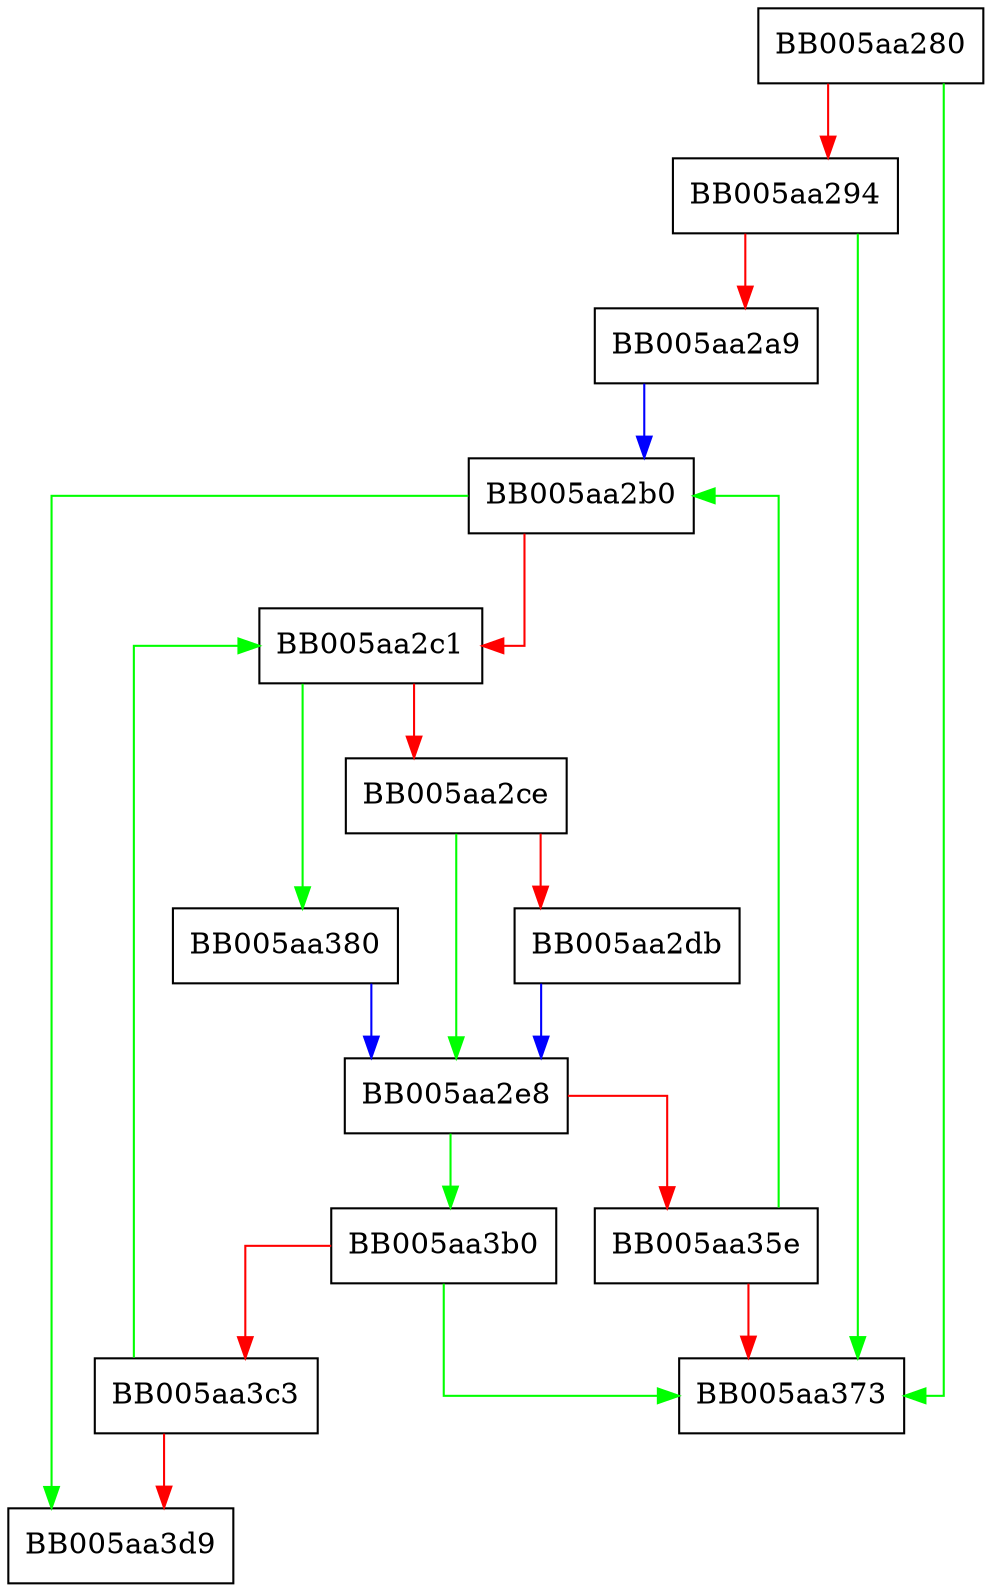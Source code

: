 digraph ERR_pop_to_mark {
  node [shape="box"];
  graph [splines=ortho];
  BB005aa280 -> BB005aa373 [color="green"];
  BB005aa280 -> BB005aa294 [color="red"];
  BB005aa294 -> BB005aa373 [color="green"];
  BB005aa294 -> BB005aa2a9 [color="red"];
  BB005aa2a9 -> BB005aa2b0 [color="blue"];
  BB005aa2b0 -> BB005aa3d9 [color="green"];
  BB005aa2b0 -> BB005aa2c1 [color="red"];
  BB005aa2c1 -> BB005aa380 [color="green"];
  BB005aa2c1 -> BB005aa2ce [color="red"];
  BB005aa2ce -> BB005aa2e8 [color="green"];
  BB005aa2ce -> BB005aa2db [color="red"];
  BB005aa2db -> BB005aa2e8 [color="blue"];
  BB005aa2e8 -> BB005aa3b0 [color="green"];
  BB005aa2e8 -> BB005aa35e [color="red"];
  BB005aa35e -> BB005aa2b0 [color="green"];
  BB005aa35e -> BB005aa373 [color="red"];
  BB005aa380 -> BB005aa2e8 [color="blue"];
  BB005aa3b0 -> BB005aa373 [color="green"];
  BB005aa3b0 -> BB005aa3c3 [color="red"];
  BB005aa3c3 -> BB005aa2c1 [color="green"];
  BB005aa3c3 -> BB005aa3d9 [color="red"];
}